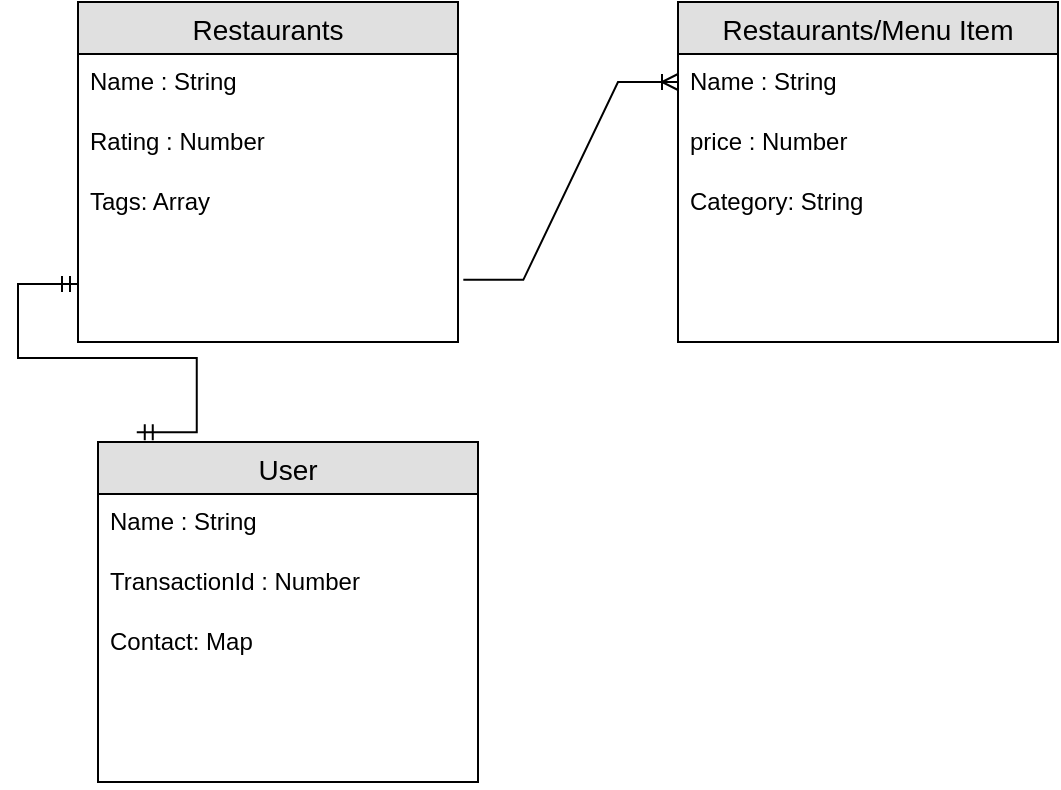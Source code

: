 <mxfile version="20.0.4" type="github">
  <diagram id="8BjttCUW-UUOqLfkBEK1" name="Page-1">
    <mxGraphModel dx="971" dy="402" grid="1" gridSize="10" guides="1" tooltips="1" connect="1" arrows="1" fold="1" page="1" pageScale="1" pageWidth="850" pageHeight="1100" math="0" shadow="0">
      <root>
        <mxCell id="0" />
        <mxCell id="1" parent="0" />
        <mxCell id="CIHjAOWLuQeS-BBWRTtq-1" value="Restaurants" style="swimlane;fontStyle=0;childLayout=stackLayout;horizontal=1;startSize=26;horizontalStack=0;resizeParent=1;resizeParentMax=0;resizeLast=0;collapsible=1;marginBottom=0;align=center;fontSize=14;fillColor=#E0E0E0;" parent="1" vertex="1">
          <mxGeometry x="110" y="50" width="190" height="170" as="geometry" />
        </mxCell>
        <mxCell id="CIHjAOWLuQeS-BBWRTtq-2" value="Name : String" style="text;strokeColor=none;fillColor=none;spacingLeft=4;spacingRight=4;overflow=hidden;rotatable=0;points=[[0,0.5],[1,0.5]];portConstraint=eastwest;fontSize=12;" parent="CIHjAOWLuQeS-BBWRTtq-1" vertex="1">
          <mxGeometry y="26" width="190" height="30" as="geometry" />
        </mxCell>
        <mxCell id="CIHjAOWLuQeS-BBWRTtq-3" value="Rating : Number" style="text;strokeColor=none;fillColor=none;spacingLeft=4;spacingRight=4;overflow=hidden;rotatable=0;points=[[0,0.5],[1,0.5]];portConstraint=eastwest;fontSize=12;" parent="CIHjAOWLuQeS-BBWRTtq-1" vertex="1">
          <mxGeometry y="56" width="190" height="30" as="geometry" />
        </mxCell>
        <mxCell id="CIHjAOWLuQeS-BBWRTtq-4" value="Tags: Array&#xa;&#xa;" style="text;strokeColor=none;fillColor=none;spacingLeft=4;spacingRight=4;overflow=hidden;rotatable=0;points=[[0,0.5],[1,0.5]];portConstraint=eastwest;fontSize=12;" parent="CIHjAOWLuQeS-BBWRTtq-1" vertex="1">
          <mxGeometry y="86" width="190" height="84" as="geometry" />
        </mxCell>
        <mxCell id="tXRTbySOYthtMrdHo2hH-1" value="Restaurants/Menu Item" style="swimlane;fontStyle=0;childLayout=stackLayout;horizontal=1;startSize=26;horizontalStack=0;resizeParent=1;resizeParentMax=0;resizeLast=0;collapsible=1;marginBottom=0;align=center;fontSize=14;fillColor=#E0E0E0;" vertex="1" parent="1">
          <mxGeometry x="410" y="50" width="190" height="170" as="geometry" />
        </mxCell>
        <mxCell id="tXRTbySOYthtMrdHo2hH-2" value="Name : String" style="text;strokeColor=none;fillColor=none;spacingLeft=4;spacingRight=4;overflow=hidden;rotatable=0;points=[[0,0.5],[1,0.5]];portConstraint=eastwest;fontSize=12;" vertex="1" parent="tXRTbySOYthtMrdHo2hH-1">
          <mxGeometry y="26" width="190" height="30" as="geometry" />
        </mxCell>
        <mxCell id="tXRTbySOYthtMrdHo2hH-3" value="price : Number" style="text;strokeColor=none;fillColor=none;spacingLeft=4;spacingRight=4;overflow=hidden;rotatable=0;points=[[0,0.5],[1,0.5]];portConstraint=eastwest;fontSize=12;" vertex="1" parent="tXRTbySOYthtMrdHo2hH-1">
          <mxGeometry y="56" width="190" height="30" as="geometry" />
        </mxCell>
        <mxCell id="tXRTbySOYthtMrdHo2hH-4" value="Category: String&#xa;&#xa;" style="text;strokeColor=none;fillColor=none;spacingLeft=4;spacingRight=4;overflow=hidden;rotatable=0;points=[[0,0.5],[1,0.5]];portConstraint=eastwest;fontSize=12;" vertex="1" parent="tXRTbySOYthtMrdHo2hH-1">
          <mxGeometry y="86" width="190" height="84" as="geometry" />
        </mxCell>
        <mxCell id="tXRTbySOYthtMrdHo2hH-7" value="" style="edgeStyle=entityRelationEdgeStyle;fontSize=12;html=1;endArrow=ERoneToMany;rounded=0;exitX=1.014;exitY=0.63;exitDx=0;exitDy=0;exitPerimeter=0;" edge="1" parent="1" source="CIHjAOWLuQeS-BBWRTtq-4">
          <mxGeometry width="100" height="100" relative="1" as="geometry">
            <mxPoint x="310" y="190" as="sourcePoint" />
            <mxPoint x="410" y="90" as="targetPoint" />
          </mxGeometry>
        </mxCell>
        <mxCell id="tXRTbySOYthtMrdHo2hH-8" value="User" style="swimlane;fontStyle=0;childLayout=stackLayout;horizontal=1;startSize=26;horizontalStack=0;resizeParent=1;resizeParentMax=0;resizeLast=0;collapsible=1;marginBottom=0;align=center;fontSize=14;fillColor=#E0E0E0;" vertex="1" parent="1">
          <mxGeometry x="120" y="270" width="190" height="170" as="geometry" />
        </mxCell>
        <mxCell id="tXRTbySOYthtMrdHo2hH-9" value="Name : String" style="text;strokeColor=none;fillColor=none;spacingLeft=4;spacingRight=4;overflow=hidden;rotatable=0;points=[[0,0.5],[1,0.5]];portConstraint=eastwest;fontSize=12;" vertex="1" parent="tXRTbySOYthtMrdHo2hH-8">
          <mxGeometry y="26" width="190" height="30" as="geometry" />
        </mxCell>
        <mxCell id="tXRTbySOYthtMrdHo2hH-10" value="TransactionId : Number" style="text;strokeColor=none;fillColor=none;spacingLeft=4;spacingRight=4;overflow=hidden;rotatable=0;points=[[0,0.5],[1,0.5]];portConstraint=eastwest;fontSize=12;" vertex="1" parent="tXRTbySOYthtMrdHo2hH-8">
          <mxGeometry y="56" width="190" height="30" as="geometry" />
        </mxCell>
        <mxCell id="tXRTbySOYthtMrdHo2hH-11" value="Contact: Map&#xa;&#xa;" style="text;strokeColor=none;fillColor=none;spacingLeft=4;spacingRight=4;overflow=hidden;rotatable=0;points=[[0,0.5],[1,0.5]];portConstraint=eastwest;fontSize=12;" vertex="1" parent="tXRTbySOYthtMrdHo2hH-8">
          <mxGeometry y="86" width="190" height="84" as="geometry" />
        </mxCell>
        <mxCell id="tXRTbySOYthtMrdHo2hH-13" value="" style="edgeStyle=entityRelationEdgeStyle;fontSize=12;html=1;endArrow=ERmandOne;startArrow=ERmandOne;rounded=0;exitX=0.102;exitY=-0.029;exitDx=0;exitDy=0;exitPerimeter=0;" edge="1" parent="1" source="tXRTbySOYthtMrdHo2hH-8">
          <mxGeometry width="100" height="100" relative="1" as="geometry">
            <mxPoint x="150" y="290" as="sourcePoint" />
            <mxPoint x="110" y="191" as="targetPoint" />
          </mxGeometry>
        </mxCell>
      </root>
    </mxGraphModel>
  </diagram>
</mxfile>
